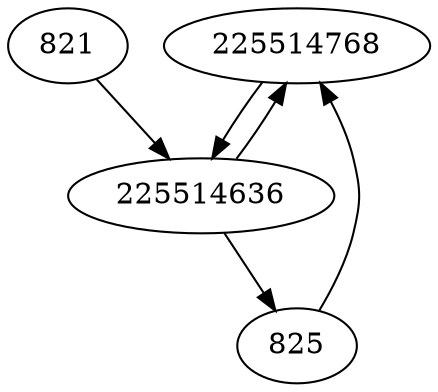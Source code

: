 strict digraph  {
225514768;
825;
225514636;
821;
225514768 -> 225514636;
825 -> 225514768;
225514636 -> 225514768;
225514636 -> 825;
821 -> 225514636;
}
